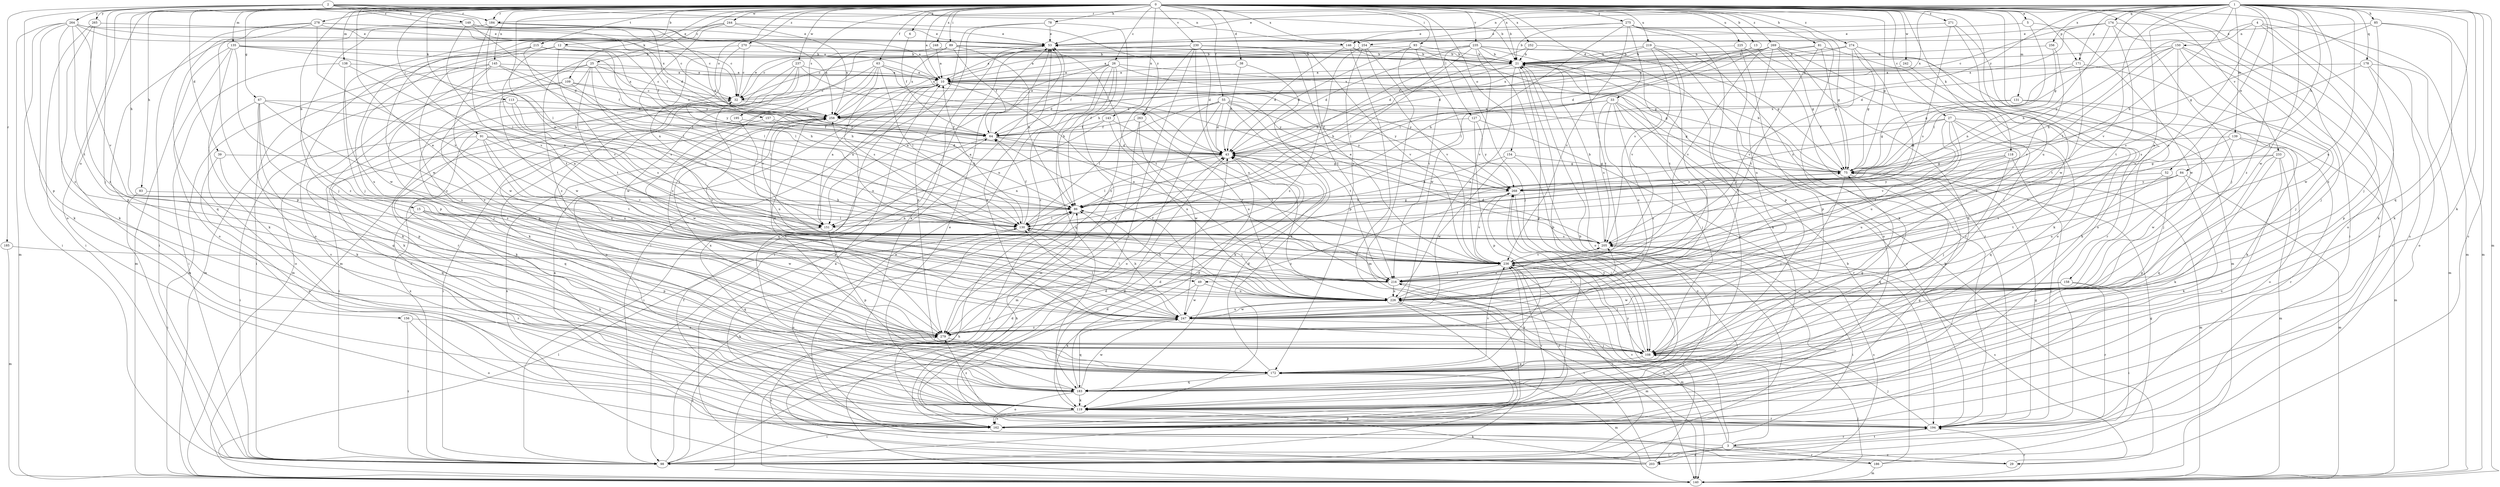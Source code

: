 strict digraph  {
0;
1;
2;
3;
4;
5;
6;
10;
12;
13;
15;
21;
25;
26;
27;
29;
32;
33;
38;
39;
43;
49;
52;
53;
55;
63;
64;
67;
75;
78;
81;
83;
84;
85;
86;
89;
91;
93;
98;
108;
109;
113;
118;
119;
127;
130;
131;
135;
138;
139;
140;
143;
145;
146;
149;
150;
151;
154;
156;
157;
158;
162;
171;
172;
174;
178;
183;
184;
185;
186;
194;
195;
203;
205;
215;
216;
219;
225;
226;
230;
233;
235;
236;
237;
242;
244;
247;
248;
252;
254;
256;
258;
263;
264;
265;
268;
269;
270;
271;
274;
275;
278;
279;
0 -> 5  [label=a];
0 -> 6  [label=a];
0 -> 10  [label=a];
0 -> 12  [label=b];
0 -> 13  [label=b];
0 -> 15  [label=b];
0 -> 21  [label=b];
0 -> 25  [label=c];
0 -> 26  [label=c];
0 -> 27  [label=c];
0 -> 33  [label=d];
0 -> 38  [label=d];
0 -> 39  [label=d];
0 -> 49  [label=e];
0 -> 55  [label=f];
0 -> 63  [label=f];
0 -> 67  [label=g];
0 -> 75  [label=g];
0 -> 78  [label=h];
0 -> 81  [label=h];
0 -> 83  [label=h];
0 -> 89  [label=i];
0 -> 91  [label=i];
0 -> 93  [label=i];
0 -> 98  [label=i];
0 -> 108  [label=j];
0 -> 109  [label=k];
0 -> 113  [label=k];
0 -> 118  [label=k];
0 -> 127  [label=l];
0 -> 130  [label=l];
0 -> 131  [label=m];
0 -> 135  [label=m];
0 -> 138  [label=m];
0 -> 143  [label=n];
0 -> 145  [label=n];
0 -> 154  [label=o];
0 -> 156  [label=o];
0 -> 157  [label=o];
0 -> 158  [label=o];
0 -> 162  [label=o];
0 -> 171  [label=p];
0 -> 184  [label=r];
0 -> 195  [label=s];
0 -> 203  [label=s];
0 -> 215  [label=t];
0 -> 219  [label=u];
0 -> 225  [label=u];
0 -> 226  [label=u];
0 -> 230  [label=v];
0 -> 233  [label=v];
0 -> 235  [label=v];
0 -> 237  [label=w];
0 -> 242  [label=w];
0 -> 244  [label=w];
0 -> 248  [label=x];
0 -> 252  [label=x];
0 -> 254  [label=x];
0 -> 269  [label=z];
0 -> 270  [label=z];
0 -> 271  [label=z];
0 -> 274  [label=z];
0 -> 275  [label=z];
0 -> 278  [label=z];
1 -> 29  [label=c];
1 -> 49  [label=e];
1 -> 52  [label=e];
1 -> 53  [label=e];
1 -> 75  [label=g];
1 -> 84  [label=h];
1 -> 85  [label=h];
1 -> 86  [label=h];
1 -> 119  [label=k];
1 -> 139  [label=m];
1 -> 140  [label=m];
1 -> 146  [label=n];
1 -> 171  [label=p];
1 -> 174  [label=q];
1 -> 178  [label=q];
1 -> 183  [label=q];
1 -> 184  [label=r];
1 -> 216  [label=t];
1 -> 226  [label=u];
1 -> 236  [label=v];
1 -> 247  [label=w];
1 -> 254  [label=x];
1 -> 256  [label=x];
1 -> 258  [label=x];
1 -> 263  [label=y];
1 -> 279  [label=z];
2 -> 21  [label=b];
2 -> 43  [label=d];
2 -> 86  [label=h];
2 -> 108  [label=j];
2 -> 146  [label=n];
2 -> 149  [label=n];
2 -> 172  [label=p];
2 -> 184  [label=r];
2 -> 185  [label=r];
2 -> 258  [label=x];
2 -> 263  [label=y];
2 -> 264  [label=y];
2 -> 265  [label=y];
3 -> 10  [label=a];
3 -> 29  [label=c];
3 -> 98  [label=i];
3 -> 186  [label=r];
3 -> 194  [label=r];
3 -> 203  [label=s];
3 -> 226  [label=u];
3 -> 236  [label=v];
3 -> 268  [label=y];
4 -> 108  [label=j];
4 -> 119  [label=k];
4 -> 140  [label=m];
4 -> 150  [label=n];
4 -> 226  [label=u];
4 -> 268  [label=y];
5 -> 53  [label=e];
5 -> 130  [label=l];
5 -> 247  [label=w];
6 -> 64  [label=f];
10 -> 32  [label=c];
10 -> 151  [label=n];
10 -> 162  [label=o];
10 -> 183  [label=q];
10 -> 205  [label=s];
10 -> 268  [label=y];
12 -> 21  [label=b];
12 -> 64  [label=f];
12 -> 130  [label=l];
12 -> 162  [label=o];
12 -> 216  [label=t];
12 -> 236  [label=v];
12 -> 279  [label=z];
13 -> 21  [label=b];
13 -> 43  [label=d];
13 -> 108  [label=j];
15 -> 119  [label=k];
15 -> 130  [label=l];
15 -> 151  [label=n];
15 -> 172  [label=p];
15 -> 194  [label=r];
15 -> 247  [label=w];
21 -> 10  [label=a];
21 -> 86  [label=h];
21 -> 162  [label=o];
21 -> 172  [label=p];
21 -> 226  [label=u];
25 -> 10  [label=a];
25 -> 32  [label=c];
25 -> 86  [label=h];
25 -> 140  [label=m];
25 -> 205  [label=s];
25 -> 216  [label=t];
25 -> 247  [label=w];
25 -> 279  [label=z];
26 -> 10  [label=a];
26 -> 64  [label=f];
26 -> 75  [label=g];
26 -> 86  [label=h];
26 -> 140  [label=m];
26 -> 151  [label=n];
26 -> 183  [label=q];
26 -> 268  [label=y];
26 -> 279  [label=z];
27 -> 64  [label=f];
27 -> 108  [label=j];
27 -> 140  [label=m];
27 -> 183  [label=q];
27 -> 216  [label=t];
27 -> 226  [label=u];
27 -> 236  [label=v];
27 -> 268  [label=y];
29 -> 21  [label=b];
29 -> 53  [label=e];
29 -> 64  [label=f];
29 -> 205  [label=s];
32 -> 53  [label=e];
32 -> 119  [label=k];
32 -> 258  [label=x];
33 -> 64  [label=f];
33 -> 108  [label=j];
33 -> 172  [label=p];
33 -> 194  [label=r];
33 -> 205  [label=s];
33 -> 226  [label=u];
33 -> 258  [label=x];
33 -> 279  [label=z];
38 -> 10  [label=a];
38 -> 43  [label=d];
38 -> 119  [label=k];
39 -> 75  [label=g];
39 -> 162  [label=o];
39 -> 183  [label=q];
43 -> 75  [label=g];
43 -> 130  [label=l];
43 -> 151  [label=n];
49 -> 119  [label=k];
49 -> 226  [label=u];
49 -> 247  [label=w];
52 -> 172  [label=p];
52 -> 226  [label=u];
52 -> 268  [label=y];
53 -> 21  [label=b];
53 -> 98  [label=i];
55 -> 43  [label=d];
55 -> 75  [label=g];
55 -> 119  [label=k];
55 -> 130  [label=l];
55 -> 162  [label=o];
55 -> 216  [label=t];
55 -> 258  [label=x];
55 -> 268  [label=y];
55 -> 279  [label=z];
63 -> 10  [label=a];
63 -> 43  [label=d];
63 -> 119  [label=k];
63 -> 130  [label=l];
63 -> 194  [label=r];
63 -> 205  [label=s];
63 -> 236  [label=v];
63 -> 268  [label=y];
64 -> 43  [label=d];
64 -> 53  [label=e];
64 -> 98  [label=i];
64 -> 236  [label=v];
67 -> 119  [label=k];
67 -> 151  [label=n];
67 -> 162  [label=o];
67 -> 172  [label=p];
67 -> 183  [label=q];
67 -> 226  [label=u];
67 -> 258  [label=x];
75 -> 21  [label=b];
75 -> 108  [label=j];
75 -> 140  [label=m];
75 -> 183  [label=q];
75 -> 268  [label=y];
78 -> 53  [label=e];
78 -> 86  [label=h];
78 -> 98  [label=i];
78 -> 172  [label=p];
81 -> 21  [label=b];
81 -> 64  [label=f];
81 -> 75  [label=g];
81 -> 162  [label=o];
81 -> 216  [label=t];
83 -> 86  [label=h];
83 -> 98  [label=i];
84 -> 119  [label=k];
84 -> 140  [label=m];
84 -> 216  [label=t];
84 -> 236  [label=v];
84 -> 268  [label=y];
85 -> 53  [label=e];
85 -> 75  [label=g];
85 -> 119  [label=k];
85 -> 140  [label=m];
85 -> 279  [label=z];
86 -> 130  [label=l];
86 -> 151  [label=n];
86 -> 194  [label=r];
89 -> 21  [label=b];
89 -> 64  [label=f];
89 -> 86  [label=h];
89 -> 140  [label=m];
89 -> 216  [label=t];
89 -> 258  [label=x];
89 -> 279  [label=z];
91 -> 43  [label=d];
91 -> 98  [label=i];
91 -> 130  [label=l];
91 -> 183  [label=q];
91 -> 216  [label=t];
91 -> 226  [label=u];
91 -> 236  [label=v];
93 -> 21  [label=b];
93 -> 32  [label=c];
93 -> 43  [label=d];
93 -> 108  [label=j];
93 -> 216  [label=t];
93 -> 247  [label=w];
98 -> 43  [label=d];
98 -> 86  [label=h];
98 -> 172  [label=p];
98 -> 258  [label=x];
98 -> 279  [label=z];
108 -> 53  [label=e];
108 -> 172  [label=p];
108 -> 258  [label=x];
108 -> 268  [label=y];
109 -> 32  [label=c];
109 -> 108  [label=j];
109 -> 119  [label=k];
109 -> 130  [label=l];
109 -> 258  [label=x];
113 -> 130  [label=l];
113 -> 205  [label=s];
113 -> 258  [label=x];
113 -> 279  [label=z];
118 -> 75  [label=g];
118 -> 108  [label=j];
118 -> 130  [label=l];
118 -> 194  [label=r];
118 -> 226  [label=u];
119 -> 21  [label=b];
119 -> 43  [label=d];
119 -> 53  [label=e];
119 -> 98  [label=i];
119 -> 162  [label=o];
119 -> 194  [label=r];
119 -> 279  [label=z];
127 -> 64  [label=f];
127 -> 172  [label=p];
127 -> 194  [label=r];
127 -> 268  [label=y];
130 -> 10  [label=a];
130 -> 64  [label=f];
130 -> 75  [label=g];
130 -> 162  [label=o];
130 -> 205  [label=s];
131 -> 75  [label=g];
131 -> 108  [label=j];
131 -> 119  [label=k];
131 -> 258  [label=x];
135 -> 21  [label=b];
135 -> 86  [label=h];
135 -> 119  [label=k];
135 -> 140  [label=m];
135 -> 162  [label=o];
135 -> 258  [label=x];
135 -> 279  [label=z];
138 -> 10  [label=a];
138 -> 98  [label=i];
138 -> 151  [label=n];
138 -> 226  [label=u];
139 -> 43  [label=d];
139 -> 162  [label=o];
139 -> 194  [label=r];
139 -> 236  [label=v];
139 -> 247  [label=w];
140 -> 43  [label=d];
140 -> 108  [label=j];
140 -> 130  [label=l];
140 -> 194  [label=r];
143 -> 64  [label=f];
143 -> 151  [label=n];
143 -> 216  [label=t];
143 -> 226  [label=u];
145 -> 10  [label=a];
145 -> 64  [label=f];
145 -> 86  [label=h];
145 -> 98  [label=i];
145 -> 119  [label=k];
145 -> 140  [label=m];
145 -> 247  [label=w];
146 -> 21  [label=b];
146 -> 43  [label=d];
146 -> 75  [label=g];
146 -> 98  [label=i];
146 -> 258  [label=x];
149 -> 10  [label=a];
149 -> 32  [label=c];
149 -> 43  [label=d];
149 -> 53  [label=e];
149 -> 130  [label=l];
149 -> 172  [label=p];
150 -> 21  [label=b];
150 -> 43  [label=d];
150 -> 86  [label=h];
150 -> 108  [label=j];
150 -> 130  [label=l];
150 -> 194  [label=r];
150 -> 205  [label=s];
150 -> 247  [label=w];
151 -> 10  [label=a];
151 -> 172  [label=p];
151 -> 183  [label=q];
154 -> 75  [label=g];
154 -> 86  [label=h];
154 -> 162  [label=o];
154 -> 247  [label=w];
156 -> 98  [label=i];
156 -> 162  [label=o];
156 -> 279  [label=z];
157 -> 64  [label=f];
157 -> 86  [label=h];
157 -> 247  [label=w];
158 -> 98  [label=i];
158 -> 194  [label=r];
158 -> 226  [label=u];
158 -> 247  [label=w];
162 -> 32  [label=c];
162 -> 43  [label=d];
162 -> 75  [label=g];
162 -> 236  [label=v];
171 -> 10  [label=a];
171 -> 75  [label=g];
171 -> 108  [label=j];
171 -> 216  [label=t];
172 -> 43  [label=d];
172 -> 75  [label=g];
172 -> 140  [label=m];
172 -> 183  [label=q];
172 -> 236  [label=v];
172 -> 258  [label=x];
174 -> 32  [label=c];
174 -> 53  [label=e];
174 -> 86  [label=h];
174 -> 98  [label=i];
174 -> 162  [label=o];
174 -> 216  [label=t];
174 -> 258  [label=x];
178 -> 10  [label=a];
178 -> 140  [label=m];
178 -> 162  [label=o];
178 -> 172  [label=p];
178 -> 205  [label=s];
183 -> 21  [label=b];
183 -> 43  [label=d];
183 -> 53  [label=e];
183 -> 119  [label=k];
183 -> 162  [label=o];
183 -> 236  [label=v];
183 -> 247  [label=w];
183 -> 268  [label=y];
184 -> 43  [label=d];
184 -> 53  [label=e];
184 -> 108  [label=j];
184 -> 151  [label=n];
184 -> 236  [label=v];
184 -> 258  [label=x];
185 -> 140  [label=m];
185 -> 236  [label=v];
186 -> 10  [label=a];
186 -> 21  [label=b];
186 -> 75  [label=g];
186 -> 140  [label=m];
194 -> 43  [label=d];
194 -> 75  [label=g];
194 -> 86  [label=h];
194 -> 108  [label=j];
194 -> 3  [label=t];
195 -> 64  [label=f];
195 -> 98  [label=i];
195 -> 226  [label=u];
203 -> 53  [label=e];
203 -> 86  [label=h];
203 -> 119  [label=k];
203 -> 205  [label=s];
203 -> 216  [label=t];
203 -> 236  [label=v];
203 -> 258  [label=x];
203 -> 279  [label=z];
205 -> 21  [label=b];
205 -> 43  [label=d];
205 -> 98  [label=i];
205 -> 236  [label=v];
215 -> 21  [label=b];
215 -> 130  [label=l];
215 -> 172  [label=p];
215 -> 247  [label=w];
215 -> 268  [label=y];
216 -> 10  [label=a];
216 -> 130  [label=l];
216 -> 140  [label=m];
216 -> 226  [label=u];
219 -> 21  [label=b];
219 -> 43  [label=d];
219 -> 162  [label=o];
219 -> 194  [label=r];
219 -> 216  [label=t];
219 -> 236  [label=v];
225 -> 21  [label=b];
225 -> 172  [label=p];
225 -> 194  [label=r];
226 -> 32  [label=c];
226 -> 64  [label=f];
226 -> 86  [label=h];
226 -> 98  [label=i];
226 -> 130  [label=l];
226 -> 140  [label=m];
226 -> 205  [label=s];
226 -> 247  [label=w];
230 -> 10  [label=a];
230 -> 21  [label=b];
230 -> 32  [label=c];
230 -> 43  [label=d];
230 -> 194  [label=r];
230 -> 216  [label=t];
230 -> 226  [label=u];
230 -> 236  [label=v];
230 -> 279  [label=z];
233 -> 75  [label=g];
233 -> 119  [label=k];
233 -> 130  [label=l];
233 -> 140  [label=m];
233 -> 162  [label=o];
233 -> 183  [label=q];
235 -> 10  [label=a];
235 -> 21  [label=b];
235 -> 43  [label=d];
235 -> 75  [label=g];
235 -> 86  [label=h];
235 -> 98  [label=i];
235 -> 119  [label=k];
235 -> 130  [label=l];
235 -> 216  [label=t];
235 -> 236  [label=v];
236 -> 53  [label=e];
236 -> 98  [label=i];
236 -> 108  [label=j];
236 -> 162  [label=o];
236 -> 216  [label=t];
236 -> 258  [label=x];
237 -> 10  [label=a];
237 -> 43  [label=d];
237 -> 108  [label=j];
237 -> 140  [label=m];
237 -> 172  [label=p];
237 -> 247  [label=w];
242 -> 10  [label=a];
242 -> 119  [label=k];
244 -> 53  [label=e];
244 -> 108  [label=j];
244 -> 130  [label=l];
244 -> 247  [label=w];
244 -> 258  [label=x];
247 -> 86  [label=h];
247 -> 108  [label=j];
247 -> 130  [label=l];
247 -> 183  [label=q];
247 -> 205  [label=s];
247 -> 226  [label=u];
247 -> 279  [label=z];
248 -> 10  [label=a];
248 -> 21  [label=b];
248 -> 151  [label=n];
252 -> 21  [label=b];
252 -> 43  [label=d];
252 -> 247  [label=w];
254 -> 10  [label=a];
254 -> 21  [label=b];
254 -> 140  [label=m];
254 -> 172  [label=p];
254 -> 236  [label=v];
254 -> 279  [label=z];
256 -> 21  [label=b];
256 -> 151  [label=n];
256 -> 236  [label=v];
258 -> 64  [label=f];
258 -> 98  [label=i];
258 -> 247  [label=w];
263 -> 64  [label=f];
263 -> 140  [label=m];
263 -> 226  [label=u];
263 -> 247  [label=w];
264 -> 10  [label=a];
264 -> 32  [label=c];
264 -> 53  [label=e];
264 -> 98  [label=i];
264 -> 119  [label=k];
264 -> 140  [label=m];
264 -> 216  [label=t];
264 -> 236  [label=v];
264 -> 279  [label=z];
265 -> 53  [label=e];
265 -> 98  [label=i];
265 -> 119  [label=k];
265 -> 279  [label=z];
268 -> 86  [label=h];
268 -> 108  [label=j];
268 -> 236  [label=v];
268 -> 279  [label=z];
269 -> 21  [label=b];
269 -> 75  [label=g];
269 -> 86  [label=h];
269 -> 119  [label=k];
269 -> 130  [label=l];
269 -> 140  [label=m];
269 -> 183  [label=q];
269 -> 226  [label=u];
269 -> 236  [label=v];
269 -> 258  [label=x];
270 -> 21  [label=b];
270 -> 32  [label=c];
270 -> 130  [label=l];
270 -> 279  [label=z];
271 -> 53  [label=e];
271 -> 162  [label=o];
271 -> 205  [label=s];
271 -> 247  [label=w];
274 -> 21  [label=b];
274 -> 75  [label=g];
274 -> 194  [label=r];
274 -> 205  [label=s];
274 -> 236  [label=v];
274 -> 258  [label=x];
275 -> 21  [label=b];
275 -> 53  [label=e];
275 -> 75  [label=g];
275 -> 119  [label=k];
275 -> 130  [label=l];
275 -> 172  [label=p];
275 -> 205  [label=s];
275 -> 236  [label=v];
275 -> 279  [label=z];
278 -> 32  [label=c];
278 -> 53  [label=e];
278 -> 64  [label=f];
278 -> 98  [label=i];
278 -> 172  [label=p];
278 -> 183  [label=q];
278 -> 236  [label=v];
279 -> 108  [label=j];
}

